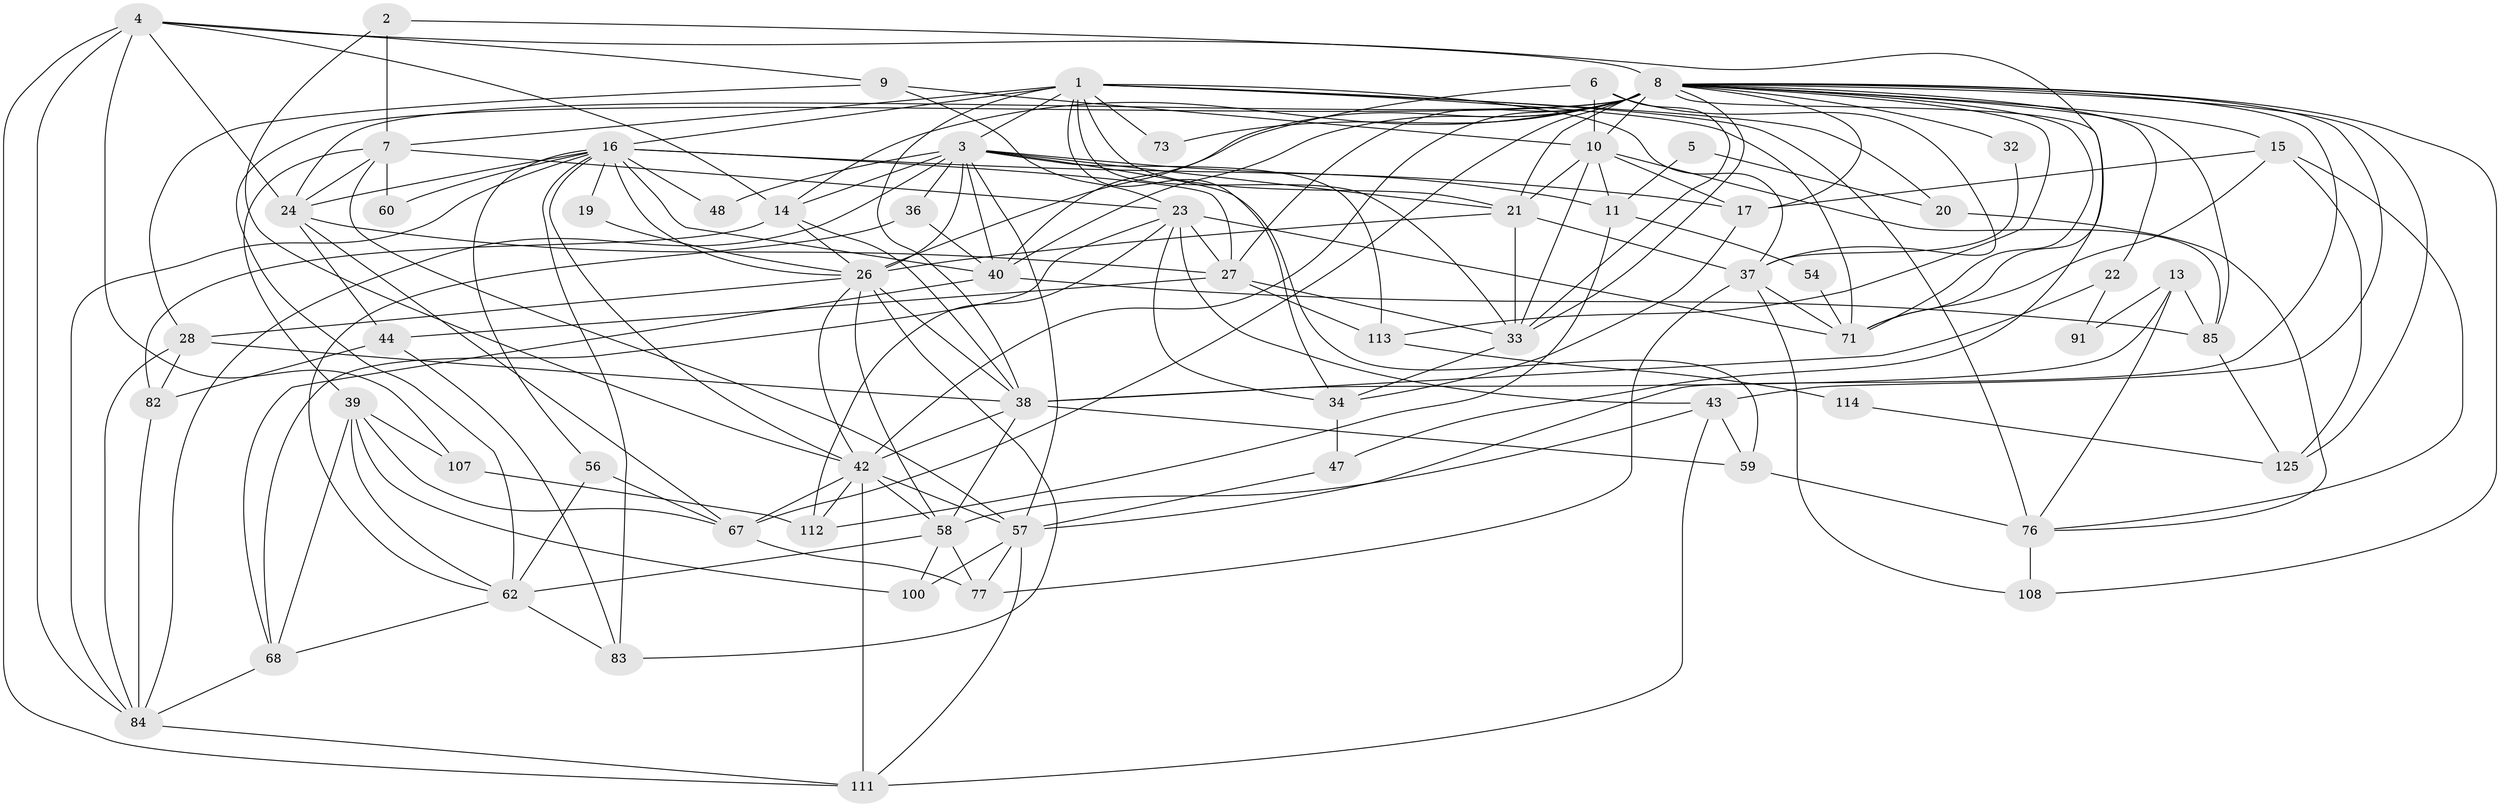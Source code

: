 // original degree distribution, {5: 0.15503875968992248, 3: 0.27906976744186046, 4: 0.2713178294573643, 2: 0.13178294573643412, 6: 0.11627906976744186, 8: 0.015503875968992248, 7: 0.031007751937984496}
// Generated by graph-tools (version 1.1) at 2025/54/03/05/25 16:54:47]
// undirected, 64 vertices, 179 edges
graph export_dot {
graph [start="1"]
  node [color=gray90,style=filled];
  1 [super="+29+87"];
  2;
  3 [super="+25+12"];
  4 [super="+31"];
  5;
  6 [super="+30"];
  7 [super="+124+81"];
  8 [super="+65+104+70"];
  9 [super="+64"];
  10 [super="+41"];
  11 [super="+106"];
  13;
  14 [super="+92"];
  15 [super="+35"];
  16 [super="+18"];
  17;
  19;
  20;
  21 [super="+94"];
  22;
  23 [super="+46+45"];
  24 [super="+61"];
  26 [super="+63+118"];
  27 [super="+79+53"];
  28 [super="+69"];
  32;
  33 [super="+120"];
  34 [super="+103"];
  36;
  37 [super="+52"];
  38 [super="+51+49"];
  39 [super="+109"];
  40 [super="+122"];
  42 [super="+72"];
  43;
  44 [super="+117"];
  47;
  48;
  54;
  56;
  57 [super="+121"];
  58 [super="+80+75"];
  59 [super="+95"];
  60;
  62 [super="+97"];
  67 [super="+119"];
  68;
  71 [super="+90"];
  73;
  76;
  77 [super="+86"];
  82;
  83;
  84 [super="+99+88"];
  85;
  91;
  100;
  107;
  108;
  111;
  112;
  113;
  114;
  125;
  1 -- 20;
  1 -- 33;
  1 -- 34;
  1 -- 21;
  1 -- 37;
  1 -- 7 [weight=2];
  1 -- 38;
  1 -- 73;
  1 -- 16;
  1 -- 3;
  1 -- 76;
  1 -- 71;
  2 -- 7;
  2 -- 8;
  2 -- 42;
  3 -- 48;
  3 -- 36;
  3 -- 84;
  3 -- 40;
  3 -- 113 [weight=2];
  3 -- 21;
  3 -- 57;
  3 -- 26 [weight=3];
  3 -- 59;
  3 -- 11;
  3 -- 14;
  4 -- 111;
  4 -- 9;
  4 -- 107;
  4 -- 14;
  4 -- 24;
  4 -- 71;
  4 -- 84;
  5 -- 20;
  5 -- 11;
  6 -- 33;
  6 -- 37;
  6 -- 40;
  6 -- 10;
  7 -- 23;
  7 -- 24;
  7 -- 60;
  7 -- 39;
  7 -- 57;
  8 -- 24 [weight=3];
  8 -- 67;
  8 -- 10;
  8 -- 15 [weight=2];
  8 -- 17;
  8 -- 113;
  8 -- 57;
  8 -- 43;
  8 -- 47;
  8 -- 85;
  8 -- 21;
  8 -- 62;
  8 -- 42 [weight=2];
  8 -- 32;
  8 -- 33;
  8 -- 71;
  8 -- 40;
  8 -- 73;
  8 -- 108;
  8 -- 14;
  8 -- 22;
  8 -- 26;
  8 -- 27;
  8 -- 125;
  9 -- 28;
  9 -- 10;
  9 -- 23;
  10 -- 85;
  10 -- 33;
  10 -- 17;
  10 -- 21;
  10 -- 11;
  11 -- 112;
  11 -- 54;
  13 -- 85;
  13 -- 76;
  13 -- 91;
  13 -- 38;
  14 -- 38;
  14 -- 82;
  14 -- 26;
  15 -- 17;
  15 -- 71;
  15 -- 76;
  15 -- 125;
  16 -- 17 [weight=2];
  16 -- 83;
  16 -- 40;
  16 -- 42;
  16 -- 48;
  16 -- 19;
  16 -- 84;
  16 -- 56;
  16 -- 24;
  16 -- 27;
  16 -- 60;
  16 -- 26;
  17 -- 34;
  19 -- 26;
  20 -- 76;
  21 -- 26;
  21 -- 33;
  21 -- 37;
  22 -- 38;
  22 -- 91;
  23 -- 112;
  23 -- 27;
  23 -- 43;
  23 -- 34;
  23 -- 68;
  23 -- 71;
  24 -- 67;
  24 -- 27;
  24 -- 44;
  26 -- 58;
  26 -- 28;
  26 -- 83;
  26 -- 38;
  26 -- 42;
  27 -- 113;
  27 -- 44;
  27 -- 33;
  28 -- 38;
  28 -- 82;
  28 -- 84;
  32 -- 37;
  33 -- 34;
  34 -- 47;
  36 -- 40;
  36 -- 62;
  37 -- 77;
  37 -- 108;
  37 -- 71;
  38 -- 58;
  38 -- 59;
  38 -- 42;
  39 -- 68;
  39 -- 100;
  39 -- 107;
  39 -- 62;
  39 -- 67;
  40 -- 68;
  40 -- 85;
  42 -- 67;
  42 -- 58;
  42 -- 111;
  42 -- 112;
  42 -- 57;
  43 -- 111;
  43 -- 58;
  43 -- 59;
  44 -- 83;
  44 -- 82;
  47 -- 57;
  54 -- 71;
  56 -- 67;
  56 -- 62;
  57 -- 77;
  57 -- 100;
  57 -- 111;
  58 -- 62;
  58 -- 100;
  58 -- 77;
  59 -- 76 [weight=2];
  62 -- 83;
  62 -- 68;
  67 -- 77;
  68 -- 84;
  76 -- 108;
  82 -- 84;
  84 -- 111;
  85 -- 125;
  107 -- 112;
  113 -- 114;
  114 -- 125;
}
